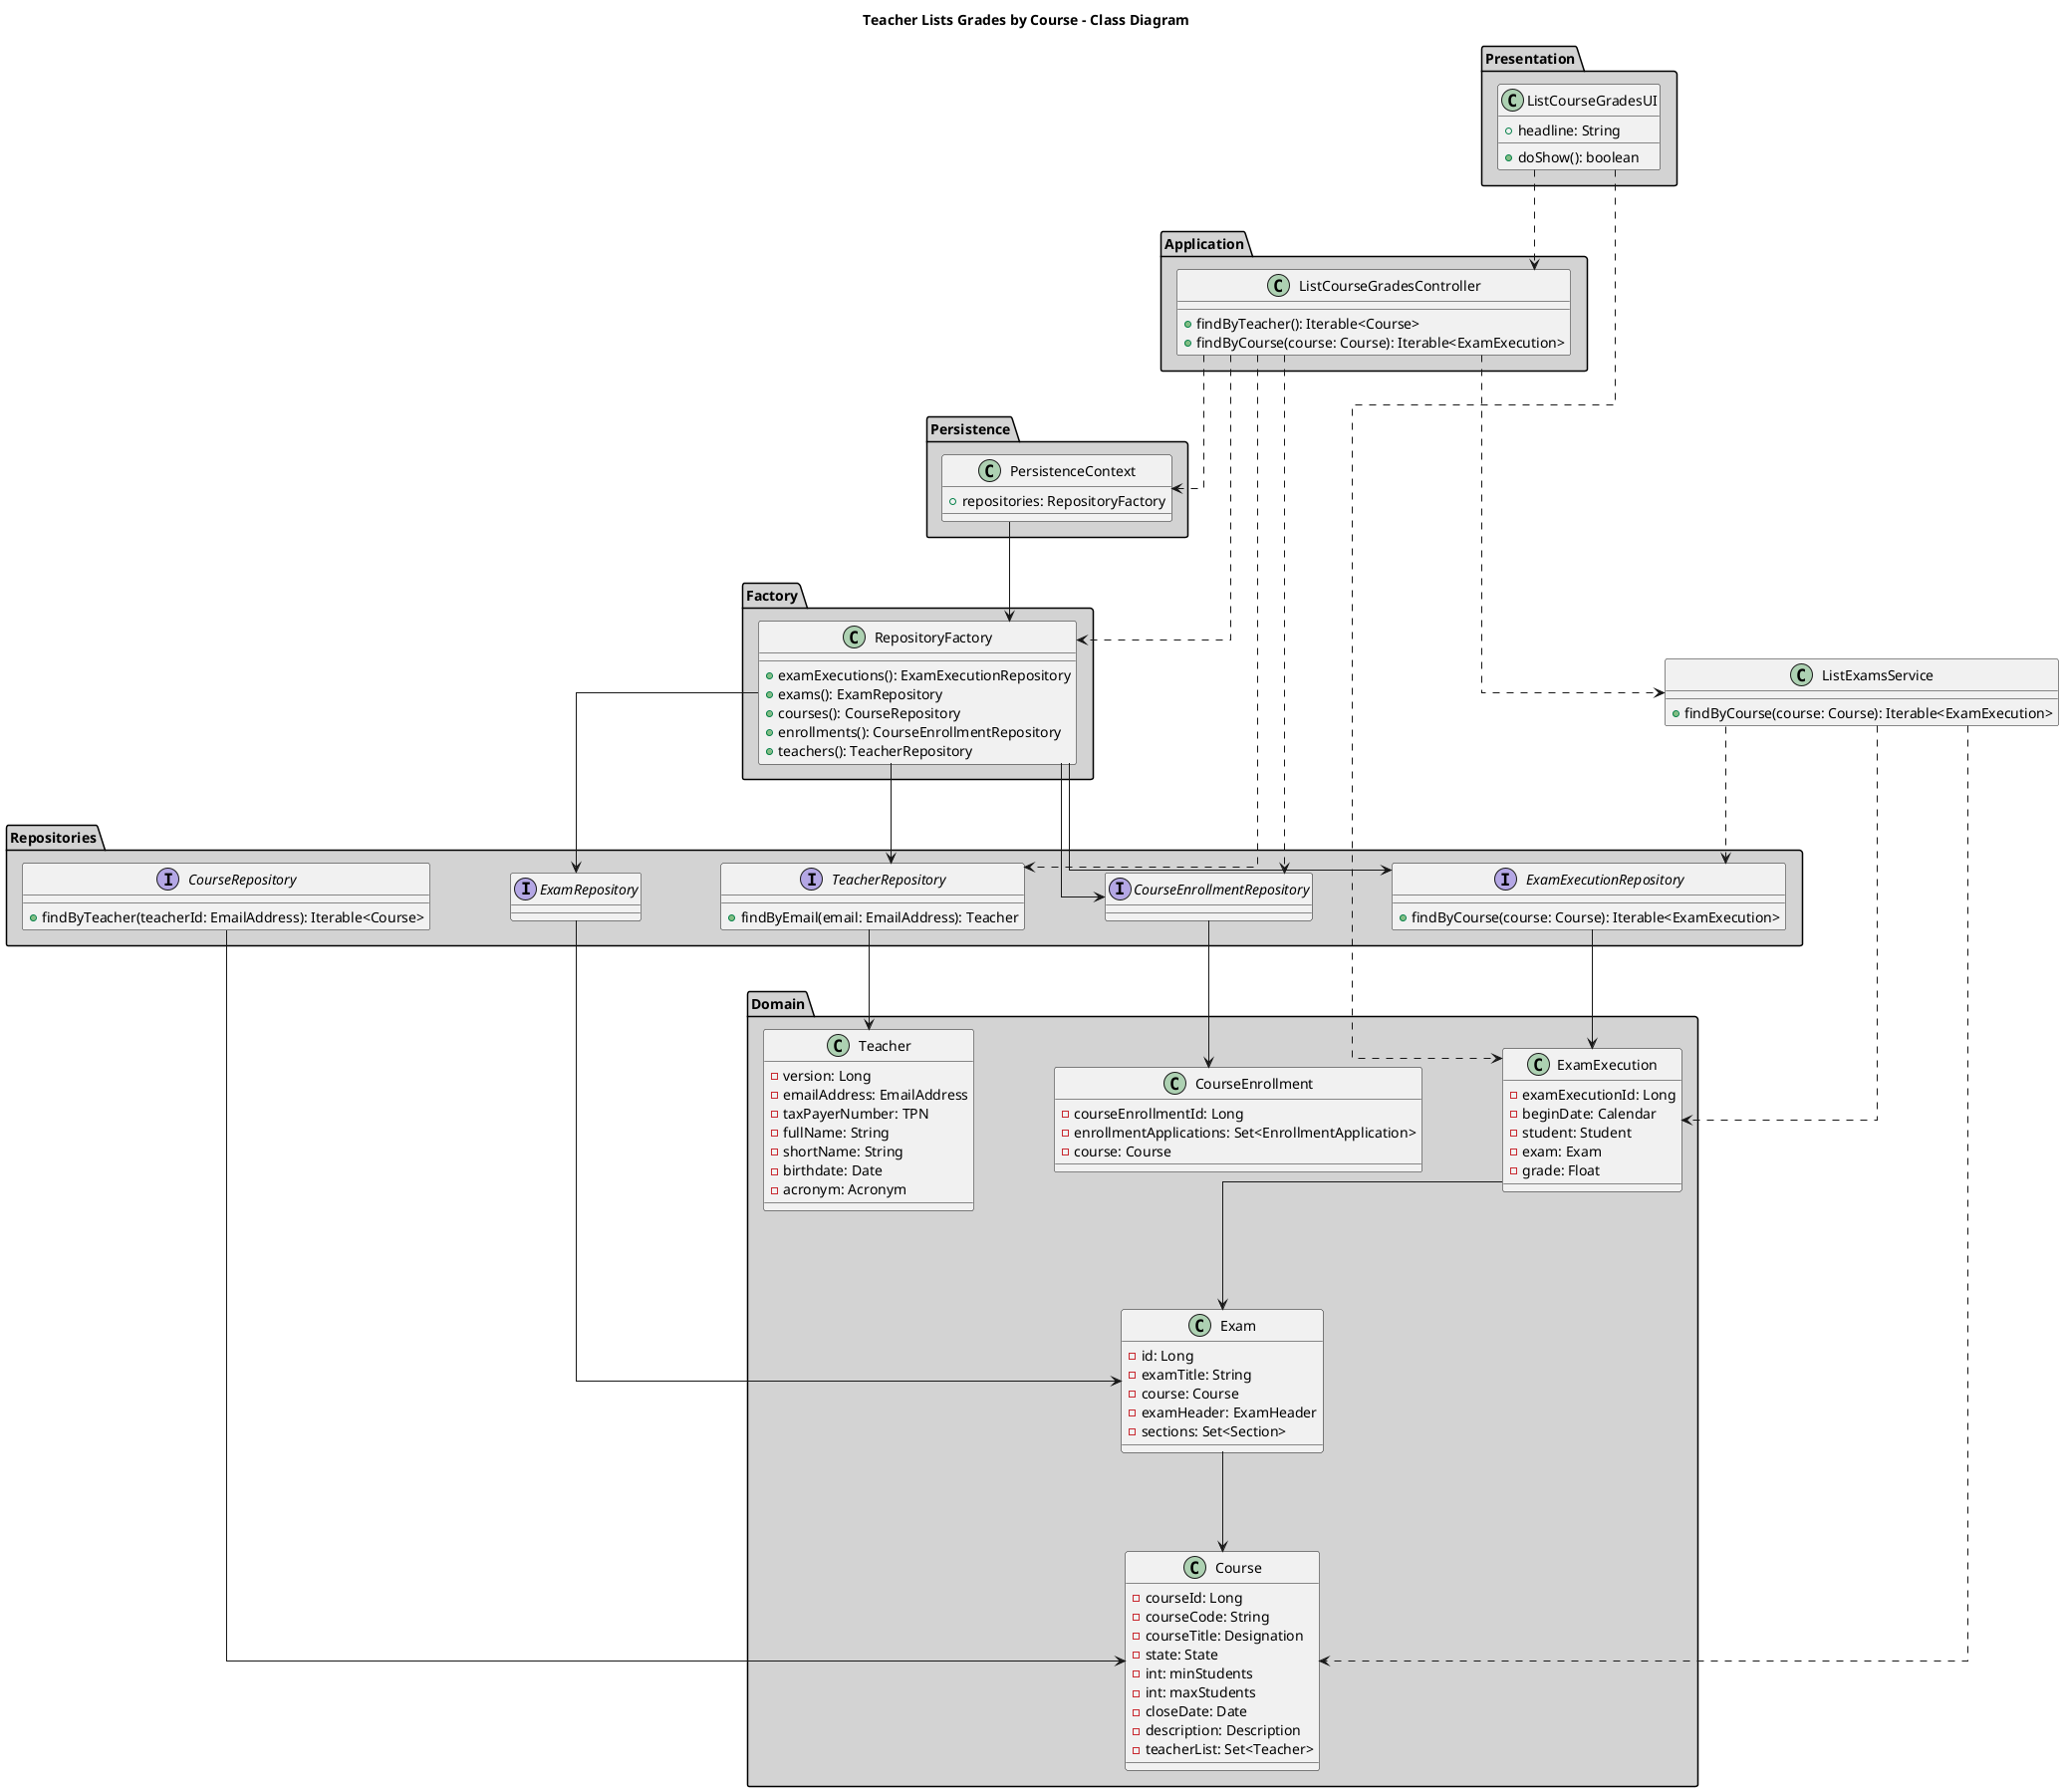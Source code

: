 @startuml

title Teacher Lists Grades by Course - Class Diagram
left to right direction
top to bottom direction
skinparam nodesep 80
skinparam ranksep 100
skinparam groupInheritance 1
skinparam linetype ortho
skinparam separation 1000
skinparam NoteBackgroundColor #A9A9A9
skinparam package {
    BackgroundColor #D3D3D3
    FontStyle bold
}

package Domain{
class Teacher {
  -version: Long
  -emailAddress: EmailAddress
  -taxPayerNumber: TPN
  -fullName: String
  -shortName: String
  -birthdate: Date
  -acronym: Acronym
}
class Course{
    -courseId: Long
    -courseCode: String
    -courseTitle: Designation
    -state: State
    -int: minStudents
    -int: maxStudents
    -closeDate: Date
    -description: Description
    -teacherList: Set<Teacher>
}

class CourseEnrollment {
  -courseEnrollmentId: Long
  -enrollmentApplications: Set<EnrollmentApplication>
  -course: Course
}

class Exam {
  -id: Long
  -examTitle: String
  -course: Course
  -examHeader: ExamHeader
  -sections: Set<Section>
}

class ExamExecution {
  -examExecutionId: Long
  -beginDate: Calendar
  -student: Student
  -exam: Exam
  -grade: Float
}

}
package Repositories{
interface TeacherRepository {
  +findByEmail(email: EmailAddress): Teacher
}

interface CourseEnrollmentRepository {
}

interface CourseRepository {
    +findByTeacher(teacherId: EmailAddress): Iterable<Course>
}

interface ExamRepository {
}

interface ExamExecutionRepository {
  +findByCourse(course: Course): Iterable<ExamExecution>
}
}

class ListExamsService {
    +findByCourse(course: Course): Iterable<ExamExecution>
}

package Application{
class ListCourseGradesController {
  +findByTeacher(): Iterable<Course>
  +findByCourse(course: Course): Iterable<ExamExecution>
}
}
package Presentation{
class ListCourseGradesUI {
  +doShow(): boolean
  +headline: String
}
}
package Persistence{
class PersistenceContext {
  +repositories: RepositoryFactory
}
}
package Factory{
class RepositoryFactory {
  +examExecutions(): ExamExecutionRepository
  +exams(): ExamRepository
  +courses(): CourseRepository
  +enrollments(): CourseEnrollmentRepository
  +teachers(): TeacherRepository
}
}

ListCourseGradesUI ..> ListCourseGradesController
ListCourseGradesUI ..> ExamExecution

ListCourseGradesController ..> PersistenceContext
ListCourseGradesController ..> RepositoryFactory
ListCourseGradesController ..> TeacherRepository
ListCourseGradesController ..> CourseEnrollmentRepository
ListCourseGradesController ..> ListExamsService

ListExamsService ..> ExamExecution
ListExamsService ..> Course
ListExamsService ..> ExamExecutionRepository

PersistenceContext --> RepositoryFactory
RepositoryFactory --> TeacherRepository
RepositoryFactory --> ExamExecutionRepository
RepositoryFactory --> ExamRepository
RepositoryFactory --> CourseEnrollmentRepository

TeacherRepository --> Teacher
CourseEnrollmentRepository --> CourseEnrollment
ExamRepository --> Exam
ExamExecutionRepository --> ExamExecution
CourseRepository --> Course

ExamExecution --> Exam
Exam --> Course

@enduml